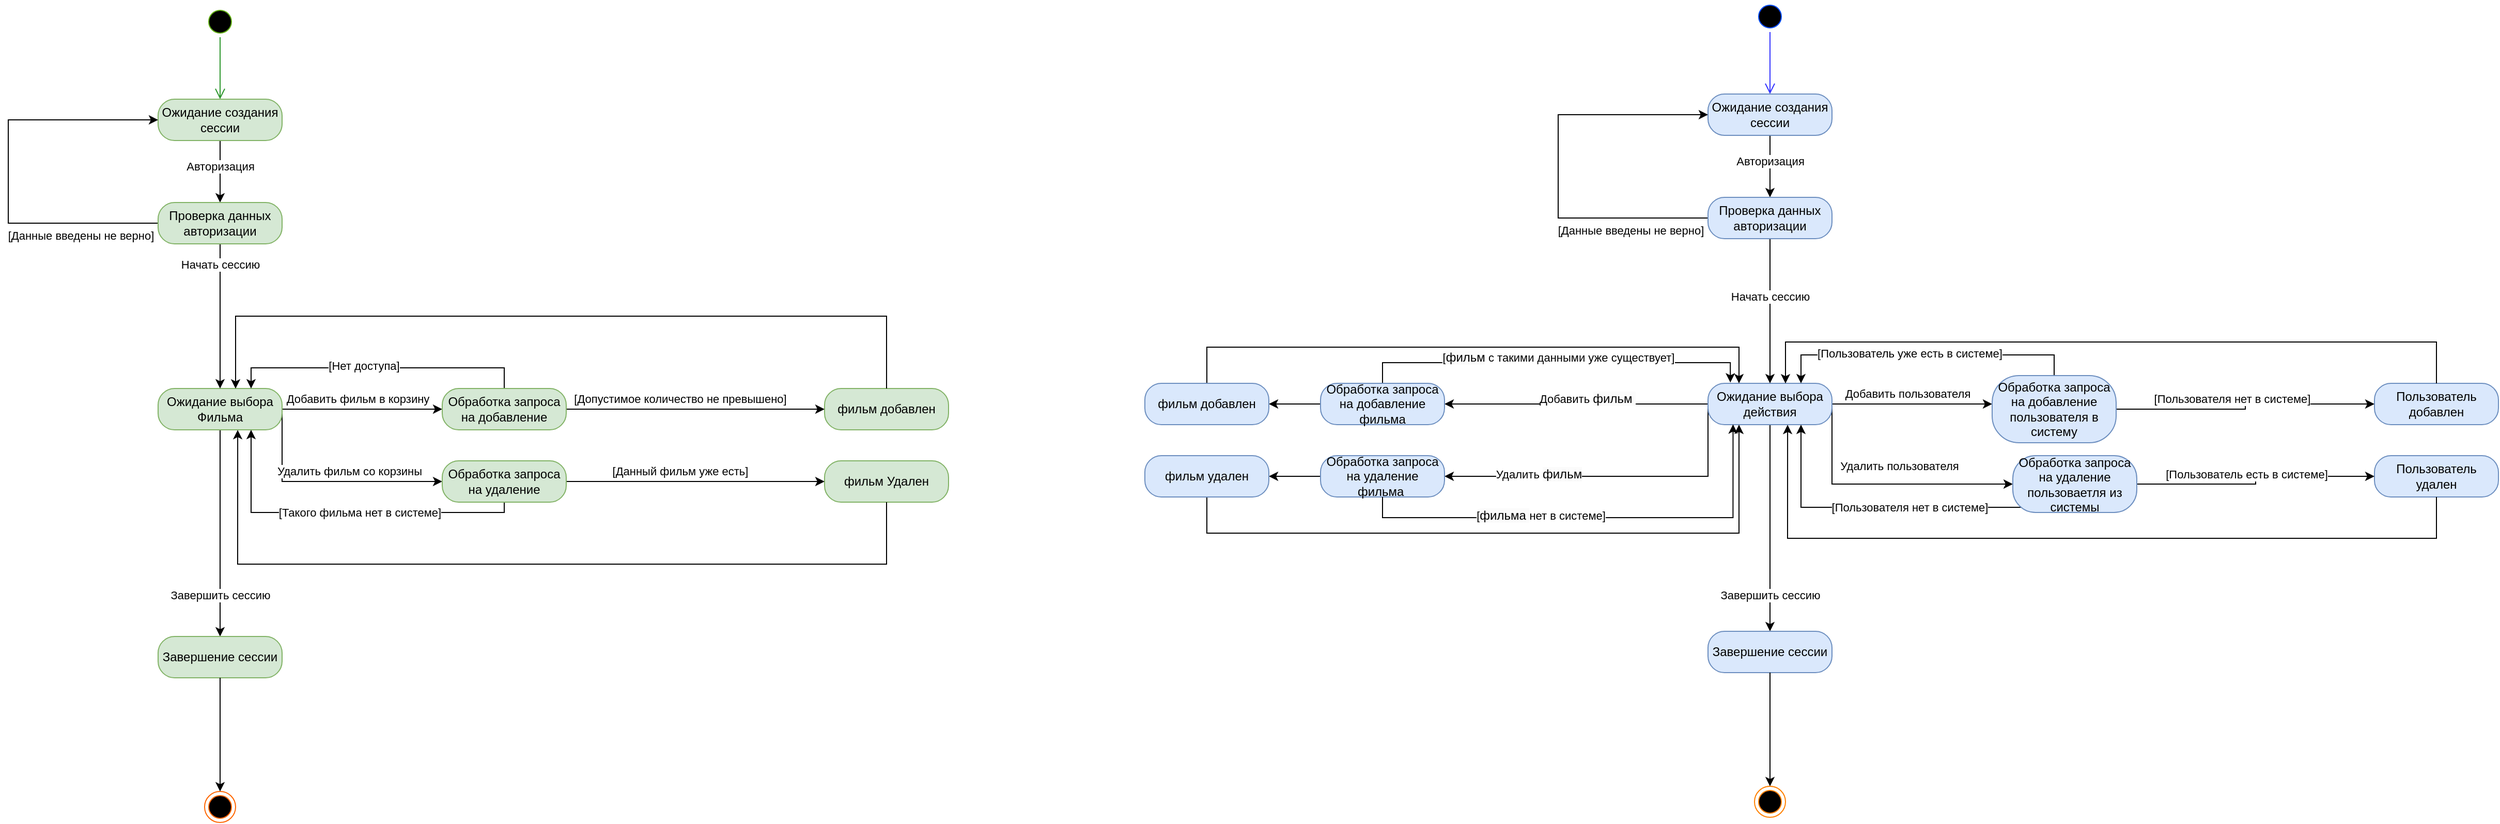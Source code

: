 <mxfile version="24.0.6" type="device">
  <diagram id="SjyvnTYL4WLvGiceQ5JA" name="Strona-1">
    <mxGraphModel dx="1572" dy="650" grid="1" gridSize="10" guides="1" tooltips="1" connect="1" arrows="1" fold="1" page="1" pageScale="1" pageWidth="827" pageHeight="1169" math="0" shadow="0">
      <root>
        <mxCell id="0" />
        <mxCell id="1" parent="0" />
        <mxCell id="MYHG3JWobE4DRymCTWOl-1" value="" style="ellipse;html=1;shape=endState;fillColor=#000000;strokeColor=#ff6600;" parent="1" vertex="1">
          <mxGeometry x="250" y="800" width="30" height="30" as="geometry" />
        </mxCell>
        <mxCell id="MYHG3JWobE4DRymCTWOl-2" value="" style="ellipse;html=1;shape=startState;fillColor=#000000;strokeColor=#61af12;" parent="1" vertex="1">
          <mxGeometry x="250" y="40" width="30" height="30" as="geometry" />
        </mxCell>
        <mxCell id="MYHG3JWobE4DRymCTWOl-3" value="" style="edgeStyle=orthogonalEdgeStyle;html=1;verticalAlign=bottom;endArrow=open;endSize=8;strokeColor=#2c962c;rounded=0;" parent="1" source="MYHG3JWobE4DRymCTWOl-2" edge="1">
          <mxGeometry relative="1" as="geometry">
            <mxPoint x="265" y="130" as="targetPoint" />
          </mxGeometry>
        </mxCell>
        <mxCell id="MYHG3JWobE4DRymCTWOl-18" style="edgeStyle=orthogonalEdgeStyle;rounded=0;orthogonalLoop=1;jettySize=auto;html=1;exitX=0.5;exitY=1;exitDx=0;exitDy=0;" parent="1" source="MYHG3JWobE4DRymCTWOl-5" target="MYHG3JWobE4DRymCTWOl-17" edge="1">
          <mxGeometry relative="1" as="geometry" />
        </mxCell>
        <mxCell id="MYHG3JWobE4DRymCTWOl-21" value="Авторизация" style="edgeLabel;html=1;align=center;verticalAlign=middle;resizable=0;points=[];" parent="MYHG3JWobE4DRymCTWOl-18" vertex="1" connectable="0">
          <mxGeometry x="-0.168" relative="1" as="geometry">
            <mxPoint as="offset" />
          </mxGeometry>
        </mxCell>
        <mxCell id="MYHG3JWobE4DRymCTWOl-5" value="Ожидание создания сессии" style="rounded=1;whiteSpace=wrap;html=1;arcSize=40;fillColor=#d5e8d4;strokeColor=#82b366;" parent="1" vertex="1">
          <mxGeometry x="205" y="130" width="120" height="40" as="geometry" />
        </mxCell>
        <mxCell id="MYHG3JWobE4DRymCTWOl-7" value="фильм добавлен" style="rounded=1;whiteSpace=wrap;html=1;arcSize=40;fillColor=#d5e8d4;strokeColor=#82b366;" parent="1" vertex="1">
          <mxGeometry x="850" y="410" width="120" height="40" as="geometry" />
        </mxCell>
        <mxCell id="MYHG3JWobE4DRymCTWOl-8" value="фильм&amp;nbsp;Удален" style="rounded=1;whiteSpace=wrap;html=1;arcSize=40;fillColor=#d5e8d4;strokeColor=#82b366;" parent="1" vertex="1">
          <mxGeometry x="850" y="480" width="120" height="40" as="geometry" />
        </mxCell>
        <mxCell id="MYHG3JWobE4DRymCTWOl-29" style="edgeStyle=orthogonalEdgeStyle;rounded=0;orthogonalLoop=1;jettySize=auto;html=1;exitX=1;exitY=0.5;exitDx=0;exitDy=0;" parent="1" source="MYHG3JWobE4DRymCTWOl-9" edge="1">
          <mxGeometry relative="1" as="geometry">
            <mxPoint x="480" y="430" as="targetPoint" />
          </mxGeometry>
        </mxCell>
        <mxCell id="MYHG3JWobE4DRymCTWOl-31" value="Добавить фильм в корзину" style="edgeLabel;html=1;align=center;verticalAlign=middle;resizable=0;points=[];" parent="MYHG3JWobE4DRymCTWOl-29" vertex="1" connectable="0">
          <mxGeometry x="-0.063" y="1" relative="1" as="geometry">
            <mxPoint y="-9" as="offset" />
          </mxGeometry>
        </mxCell>
        <mxCell id="MYHG3JWobE4DRymCTWOl-30" style="edgeStyle=orthogonalEdgeStyle;rounded=0;orthogonalLoop=1;jettySize=auto;html=1;exitX=1;exitY=0.5;exitDx=0;exitDy=0;entryX=0;entryY=0.5;entryDx=0;entryDy=0;" parent="1" source="MYHG3JWobE4DRymCTWOl-9" target="MYHG3JWobE4DRymCTWOl-10" edge="1">
          <mxGeometry relative="1" as="geometry">
            <mxPoint x="460" y="500" as="targetPoint" />
            <Array as="points">
              <mxPoint x="325" y="500" />
            </Array>
          </mxGeometry>
        </mxCell>
        <mxCell id="MYHG3JWobE4DRymCTWOl-39" style="edgeStyle=orthogonalEdgeStyle;rounded=0;orthogonalLoop=1;jettySize=auto;html=1;exitX=0.5;exitY=1;exitDx=0;exitDy=0;" parent="1" source="MYHG3JWobE4DRymCTWOl-9" target="MYHG3JWobE4DRymCTWOl-12" edge="1">
          <mxGeometry relative="1" as="geometry" />
        </mxCell>
        <mxCell id="MYHG3JWobE4DRymCTWOl-9" value="Ожидание выбора Фильма" style="rounded=1;whiteSpace=wrap;html=1;arcSize=40;fillColor=#d5e8d4;strokeColor=#82b366;" parent="1" vertex="1">
          <mxGeometry x="205" y="410" width="120" height="40" as="geometry" />
        </mxCell>
        <mxCell id="MYHG3JWobE4DRymCTWOl-35" style="edgeStyle=orthogonalEdgeStyle;rounded=0;orthogonalLoop=1;jettySize=auto;html=1;exitX=0.5;exitY=1;exitDx=0;exitDy=0;entryX=0.75;entryY=1;entryDx=0;entryDy=0;" parent="1" source="MYHG3JWobE4DRymCTWOl-10" target="MYHG3JWobE4DRymCTWOl-9" edge="1">
          <mxGeometry relative="1" as="geometry">
            <Array as="points">
              <mxPoint x="540" y="530" />
              <mxPoint x="295" y="530" />
            </Array>
          </mxGeometry>
        </mxCell>
        <mxCell id="MYHG3JWobE4DRymCTWOl-42" style="edgeStyle=orthogonalEdgeStyle;rounded=0;orthogonalLoop=1;jettySize=auto;html=1;exitX=1;exitY=0.5;exitDx=0;exitDy=0;entryX=0;entryY=0.5;entryDx=0;entryDy=0;" parent="1" source="MYHG3JWobE4DRymCTWOl-10" target="MYHG3JWobE4DRymCTWOl-8" edge="1">
          <mxGeometry relative="1" as="geometry" />
        </mxCell>
        <mxCell id="MYHG3JWobE4DRymCTWOl-45" value="[Данный фильм уже есть]" style="edgeLabel;html=1;align=center;verticalAlign=middle;resizable=0;points=[];" parent="MYHG3JWobE4DRymCTWOl-42" vertex="1" connectable="0">
          <mxGeometry x="-0.281" y="1" relative="1" as="geometry">
            <mxPoint x="20" y="-9" as="offset" />
          </mxGeometry>
        </mxCell>
        <mxCell id="MYHG3JWobE4DRymCTWOl-10" value="Обработка запроса на удаление" style="rounded=1;whiteSpace=wrap;html=1;arcSize=40;fillColor=#d5e8d4;strokeColor=#82b366;" parent="1" vertex="1">
          <mxGeometry x="480" y="480" width="120" height="40" as="geometry" />
        </mxCell>
        <mxCell id="MYHG3JWobE4DRymCTWOl-34" style="edgeStyle=orthogonalEdgeStyle;rounded=0;orthogonalLoop=1;jettySize=auto;html=1;exitX=0.5;exitY=0;exitDx=0;exitDy=0;entryX=0.75;entryY=0;entryDx=0;entryDy=0;" parent="1" source="MYHG3JWobE4DRymCTWOl-11" target="MYHG3JWobE4DRymCTWOl-9" edge="1">
          <mxGeometry relative="1" as="geometry" />
        </mxCell>
        <mxCell id="MYHG3JWobE4DRymCTWOl-40" value="[Нет доступа]" style="edgeLabel;html=1;align=center;verticalAlign=middle;resizable=0;points=[];" parent="MYHG3JWobE4DRymCTWOl-34" vertex="1" connectable="0">
          <mxGeometry x="0.094" y="-2" relative="1" as="geometry">
            <mxPoint as="offset" />
          </mxGeometry>
        </mxCell>
        <mxCell id="MYHG3JWobE4DRymCTWOl-43" style="edgeStyle=orthogonalEdgeStyle;rounded=0;orthogonalLoop=1;jettySize=auto;html=1;entryX=0;entryY=0.5;entryDx=0;entryDy=0;exitX=1;exitY=0.5;exitDx=0;exitDy=0;" parent="1" source="MYHG3JWobE4DRymCTWOl-11" target="MYHG3JWobE4DRymCTWOl-7" edge="1">
          <mxGeometry relative="1" as="geometry">
            <mxPoint x="670" y="430" as="sourcePoint" />
          </mxGeometry>
        </mxCell>
        <mxCell id="MYHG3JWobE4DRymCTWOl-44" value="[Допустимое количество не превышено]" style="edgeLabel;html=1;align=center;verticalAlign=middle;resizable=0;points=[];" parent="MYHG3JWobE4DRymCTWOl-43" vertex="1" connectable="0">
          <mxGeometry x="-0.252" y="1" relative="1" as="geometry">
            <mxPoint x="16" y="-9" as="offset" />
          </mxGeometry>
        </mxCell>
        <mxCell id="MYHG3JWobE4DRymCTWOl-11" value="Обработка запроса на добавление" style="rounded=1;whiteSpace=wrap;html=1;arcSize=40;fillColor=#d5e8d4;strokeColor=#82b366;" parent="1" vertex="1">
          <mxGeometry x="480" y="410" width="120" height="40" as="geometry" />
        </mxCell>
        <mxCell id="MYHG3JWobE4DRymCTWOl-12" value="Завершение сессии" style="rounded=1;whiteSpace=wrap;html=1;arcSize=40;fillColor=#d5e8d4;strokeColor=#82b366;" parent="1" vertex="1">
          <mxGeometry x="205" y="650" width="120" height="40" as="geometry" />
        </mxCell>
        <mxCell id="MYHG3JWobE4DRymCTWOl-15" style="edgeStyle=orthogonalEdgeStyle;rounded=0;orthogonalLoop=1;jettySize=auto;html=1;exitX=0.5;exitY=1;exitDx=0;exitDy=0;" parent="1" source="MYHG3JWobE4DRymCTWOl-12" target="MYHG3JWobE4DRymCTWOl-1" edge="1">
          <mxGeometry relative="1" as="geometry">
            <mxPoint x="265" y="760" as="sourcePoint" />
          </mxGeometry>
        </mxCell>
        <mxCell id="MYHG3JWobE4DRymCTWOl-16" value="Завершить сессию" style="edgeLabel;html=1;align=center;verticalAlign=middle;resizable=0;points=[];" parent="MYHG3JWobE4DRymCTWOl-15" vertex="1" connectable="0">
          <mxGeometry x="-0.287" y="-2" relative="1" as="geometry">
            <mxPoint x="2" y="-119" as="offset" />
          </mxGeometry>
        </mxCell>
        <mxCell id="MYHG3JWobE4DRymCTWOl-22" style="edgeStyle=orthogonalEdgeStyle;rounded=0;orthogonalLoop=1;jettySize=auto;html=1;exitX=0;exitY=0.5;exitDx=0;exitDy=0;entryX=0;entryY=0.5;entryDx=0;entryDy=0;" parent="1" source="MYHG3JWobE4DRymCTWOl-17" target="MYHG3JWobE4DRymCTWOl-5" edge="1">
          <mxGeometry relative="1" as="geometry">
            <Array as="points">
              <mxPoint x="60" y="250" />
              <mxPoint x="60" y="150" />
            </Array>
          </mxGeometry>
        </mxCell>
        <mxCell id="MYHG3JWobE4DRymCTWOl-23" value="[Данные введены не верно]" style="edgeLabel;html=1;align=center;verticalAlign=middle;resizable=0;points=[];" parent="MYHG3JWobE4DRymCTWOl-22" vertex="1" connectable="0">
          <mxGeometry x="0.069" y="2" relative="1" as="geometry">
            <mxPoint x="72" y="75" as="offset" />
          </mxGeometry>
        </mxCell>
        <mxCell id="MYHG3JWobE4DRymCTWOl-25" style="edgeStyle=orthogonalEdgeStyle;rounded=0;orthogonalLoop=1;jettySize=auto;html=1;exitX=0.5;exitY=1;exitDx=0;exitDy=0;entryX=0.5;entryY=0;entryDx=0;entryDy=0;" parent="1" source="MYHG3JWobE4DRymCTWOl-17" target="MYHG3JWobE4DRymCTWOl-9" edge="1">
          <mxGeometry relative="1" as="geometry">
            <mxPoint x="265" y="320.0" as="targetPoint" />
          </mxGeometry>
        </mxCell>
        <mxCell id="MYHG3JWobE4DRymCTWOl-27" value="Начать сессию" style="edgeLabel;html=1;align=center;verticalAlign=middle;resizable=0;points=[];" parent="MYHG3JWobE4DRymCTWOl-25" vertex="1" connectable="0">
          <mxGeometry x="0.051" y="-1" relative="1" as="geometry">
            <mxPoint x="1" y="-54" as="offset" />
          </mxGeometry>
        </mxCell>
        <mxCell id="MYHG3JWobE4DRymCTWOl-17" value="Проверка данных авторизации" style="rounded=1;whiteSpace=wrap;html=1;arcSize=40;fillColor=#d5e8d4;strokeColor=#82b366;" parent="1" vertex="1">
          <mxGeometry x="205" y="230" width="120" height="40" as="geometry" />
        </mxCell>
        <mxCell id="MYHG3JWobE4DRymCTWOl-32" value="Удалить фильм со корзины" style="edgeLabel;html=1;align=center;verticalAlign=middle;resizable=0;points=[];" parent="1" vertex="1" connectable="0">
          <mxGeometry x="389.998" y="490" as="geometry" />
        </mxCell>
        <mxCell id="MYHG3JWobE4DRymCTWOl-37" style="edgeStyle=orthogonalEdgeStyle;rounded=0;orthogonalLoop=1;jettySize=auto;html=1;exitX=0.5;exitY=0;exitDx=0;exitDy=0;entryX=0.625;entryY=0.003;entryDx=0;entryDy=0;entryPerimeter=0;" parent="1" source="MYHG3JWobE4DRymCTWOl-7" target="MYHG3JWobE4DRymCTWOl-9" edge="1">
          <mxGeometry relative="1" as="geometry">
            <Array as="points">
              <mxPoint x="910" y="340" />
              <mxPoint x="280" y="340" />
            </Array>
          </mxGeometry>
        </mxCell>
        <mxCell id="MYHG3JWobE4DRymCTWOl-38" style="edgeStyle=orthogonalEdgeStyle;rounded=0;orthogonalLoop=1;jettySize=auto;html=1;exitX=0.5;exitY=1;exitDx=0;exitDy=0;entryX=0.642;entryY=1.003;entryDx=0;entryDy=0;entryPerimeter=0;" parent="1" source="MYHG3JWobE4DRymCTWOl-8" target="MYHG3JWobE4DRymCTWOl-9" edge="1">
          <mxGeometry relative="1" as="geometry">
            <Array as="points">
              <mxPoint x="910" y="580" />
              <mxPoint x="282" y="580" />
            </Array>
          </mxGeometry>
        </mxCell>
        <mxCell id="MYHG3JWobE4DRymCTWOl-41" value="[Такого фильма&amp;nbsp;нет в системе]" style="edgeLabel;html=1;align=center;verticalAlign=middle;resizable=0;points=[];" parent="1" vertex="1" connectable="0">
          <mxGeometry x="400.003" y="530.0" as="geometry" />
        </mxCell>
        <mxCell id="MYHG3JWobE4DRymCTWOl-47" value="" style="ellipse;html=1;shape=endState;fillColor=#000000;strokeColor=#FF8000;" parent="1" vertex="1">
          <mxGeometry x="1750" y="795" width="30" height="30" as="geometry" />
        </mxCell>
        <mxCell id="MYHG3JWobE4DRymCTWOl-48" value="" style="ellipse;html=1;shape=startState;fillColor=#000000;strokeColor=#004cff;" parent="1" vertex="1">
          <mxGeometry x="1750" y="35" width="30" height="30" as="geometry" />
        </mxCell>
        <mxCell id="MYHG3JWobE4DRymCTWOl-49" value="" style="edgeStyle=orthogonalEdgeStyle;html=1;verticalAlign=bottom;endArrow=open;endSize=8;strokeColor=#3333FF;rounded=0;" parent="1" source="MYHG3JWobE4DRymCTWOl-48" edge="1">
          <mxGeometry relative="1" as="geometry">
            <mxPoint x="1765" y="125" as="targetPoint" />
          </mxGeometry>
        </mxCell>
        <mxCell id="MYHG3JWobE4DRymCTWOl-50" style="edgeStyle=orthogonalEdgeStyle;rounded=0;orthogonalLoop=1;jettySize=auto;html=1;exitX=0.5;exitY=1;exitDx=0;exitDy=0;" parent="1" source="MYHG3JWobE4DRymCTWOl-52" target="MYHG3JWobE4DRymCTWOl-76" edge="1">
          <mxGeometry relative="1" as="geometry" />
        </mxCell>
        <mxCell id="MYHG3JWobE4DRymCTWOl-51" value="Авторизация" style="edgeLabel;html=1;align=center;verticalAlign=middle;resizable=0;points=[];" parent="MYHG3JWobE4DRymCTWOl-50" vertex="1" connectable="0">
          <mxGeometry x="-0.168" relative="1" as="geometry">
            <mxPoint as="offset" />
          </mxGeometry>
        </mxCell>
        <mxCell id="MYHG3JWobE4DRymCTWOl-52" value="Ожидание создания сессии" style="rounded=1;whiteSpace=wrap;html=1;arcSize=40;fillColor=#dae8fc;strokeColor=#6c8ebf;" parent="1" vertex="1">
          <mxGeometry x="1705" y="125" width="120" height="40" as="geometry" />
        </mxCell>
        <mxCell id="MYHG3JWobE4DRymCTWOl-53" value="Пользователь добавлен" style="rounded=1;whiteSpace=wrap;html=1;arcSize=40;fillColor=#dae8fc;strokeColor=#6c8ebf;" parent="1" vertex="1">
          <mxGeometry x="2350" y="405" width="120" height="40" as="geometry" />
        </mxCell>
        <mxCell id="MYHG3JWobE4DRymCTWOl-54" value="Пользователь удален" style="rounded=1;whiteSpace=wrap;html=1;arcSize=40;fillColor=#dae8fc;strokeColor=#6c8ebf;" parent="1" vertex="1">
          <mxGeometry x="2350" y="475" width="120" height="40" as="geometry" />
        </mxCell>
        <mxCell id="MYHG3JWobE4DRymCTWOl-55" style="edgeStyle=orthogonalEdgeStyle;rounded=0;orthogonalLoop=1;jettySize=auto;html=1;exitX=1;exitY=0.5;exitDx=0;exitDy=0;" parent="1" source="MYHG3JWobE4DRymCTWOl-59" edge="1">
          <mxGeometry relative="1" as="geometry">
            <mxPoint x="1980" y="425" as="targetPoint" />
          </mxGeometry>
        </mxCell>
        <mxCell id="MYHG3JWobE4DRymCTWOl-56" value="Добавить пользователя" style="edgeLabel;html=1;align=center;verticalAlign=middle;resizable=0;points=[];" parent="MYHG3JWobE4DRymCTWOl-55" vertex="1" connectable="0">
          <mxGeometry x="-0.063" y="1" relative="1" as="geometry">
            <mxPoint y="-9" as="offset" />
          </mxGeometry>
        </mxCell>
        <mxCell id="MYHG3JWobE4DRymCTWOl-57" style="edgeStyle=orthogonalEdgeStyle;rounded=0;orthogonalLoop=1;jettySize=auto;html=1;exitX=1;exitY=0.5;exitDx=0;exitDy=0;entryX=0;entryY=0.5;entryDx=0;entryDy=0;" parent="1" source="MYHG3JWobE4DRymCTWOl-59" target="MYHG3JWobE4DRymCTWOl-63" edge="1">
          <mxGeometry relative="1" as="geometry">
            <mxPoint x="1960" y="495" as="targetPoint" />
            <Array as="points">
              <mxPoint x="1825" y="503" />
            </Array>
          </mxGeometry>
        </mxCell>
        <mxCell id="MYHG3JWobE4DRymCTWOl-58" style="edgeStyle=orthogonalEdgeStyle;rounded=0;orthogonalLoop=1;jettySize=auto;html=1;exitX=0.5;exitY=1;exitDx=0;exitDy=0;" parent="1" source="MYHG3JWobE4DRymCTWOl-59" target="MYHG3JWobE4DRymCTWOl-69" edge="1">
          <mxGeometry relative="1" as="geometry" />
        </mxCell>
        <mxCell id="gf1wdRG9GtFfKNrij7ZL-4" style="edgeStyle=orthogonalEdgeStyle;rounded=0;orthogonalLoop=1;jettySize=auto;html=1;exitX=0;exitY=0.5;exitDx=0;exitDy=0;entryX=1;entryY=0.5;entryDx=0;entryDy=0;" parent="1" source="MYHG3JWobE4DRymCTWOl-59" target="gf1wdRG9GtFfKNrij7ZL-2" edge="1">
          <mxGeometry relative="1" as="geometry" />
        </mxCell>
        <mxCell id="gf1wdRG9GtFfKNrij7ZL-5" value="Добавить&amp;nbsp;&lt;span style=&quot;font-size: 12px; text-wrap: wrap; background-color: rgb(251, 251, 251);&quot;&gt;фильм&amp;nbsp;&lt;/span&gt;" style="edgeLabel;html=1;align=center;verticalAlign=middle;resizable=0;points=[];" parent="gf1wdRG9GtFfKNrij7ZL-4" vertex="1" connectable="0">
          <mxGeometry x="-0.077" y="-5" relative="1" as="geometry">
            <mxPoint as="offset" />
          </mxGeometry>
        </mxCell>
        <mxCell id="gf1wdRG9GtFfKNrij7ZL-6" style="edgeStyle=orthogonalEdgeStyle;rounded=0;orthogonalLoop=1;jettySize=auto;html=1;exitX=0;exitY=0.5;exitDx=0;exitDy=0;entryX=1;entryY=0.5;entryDx=0;entryDy=0;" parent="1" source="MYHG3JWobE4DRymCTWOl-59" target="gf1wdRG9GtFfKNrij7ZL-3" edge="1">
          <mxGeometry relative="1" as="geometry">
            <Array as="points">
              <mxPoint x="1705" y="495" />
            </Array>
          </mxGeometry>
        </mxCell>
        <mxCell id="gf1wdRG9GtFfKNrij7ZL-7" value="Удалить&amp;nbsp;&lt;span style=&quot;font-size: 12px; text-wrap: wrap; background-color: rgb(251, 251, 251);&quot;&gt;фильм&lt;/span&gt;" style="edgeLabel;html=1;align=center;verticalAlign=middle;resizable=0;points=[];" parent="gf1wdRG9GtFfKNrij7ZL-6" vertex="1" connectable="0">
          <mxGeometry x="0.44" y="-2" relative="1" as="geometry">
            <mxPoint as="offset" />
          </mxGeometry>
        </mxCell>
        <mxCell id="MYHG3JWobE4DRymCTWOl-59" value="Ожидание выбора действия" style="rounded=1;whiteSpace=wrap;html=1;arcSize=40;fillColor=#dae8fc;strokeColor=#6c8ebf;" parent="1" vertex="1">
          <mxGeometry x="1705" y="405" width="120" height="40" as="geometry" />
        </mxCell>
        <mxCell id="MYHG3JWobE4DRymCTWOl-60" style="edgeStyle=orthogonalEdgeStyle;rounded=0;orthogonalLoop=1;jettySize=auto;html=1;exitX=0.5;exitY=1;exitDx=0;exitDy=0;entryX=0.75;entryY=1;entryDx=0;entryDy=0;" parent="1" source="MYHG3JWobE4DRymCTWOl-63" target="MYHG3JWobE4DRymCTWOl-59" edge="1">
          <mxGeometry relative="1" as="geometry">
            <Array as="points">
              <mxPoint x="2040" y="525" />
              <mxPoint x="1795" y="525" />
            </Array>
          </mxGeometry>
        </mxCell>
        <mxCell id="MYHG3JWobE4DRymCTWOl-61" style="edgeStyle=orthogonalEdgeStyle;rounded=0;orthogonalLoop=1;jettySize=auto;html=1;exitX=1;exitY=0.5;exitDx=0;exitDy=0;entryX=0;entryY=0.5;entryDx=0;entryDy=0;" parent="1" source="MYHG3JWobE4DRymCTWOl-63" target="MYHG3JWobE4DRymCTWOl-54" edge="1">
          <mxGeometry relative="1" as="geometry" />
        </mxCell>
        <mxCell id="MYHG3JWobE4DRymCTWOl-62" value="[Пользователь есть в системе]" style="edgeLabel;html=1;align=center;verticalAlign=middle;resizable=0;points=[];" parent="MYHG3JWobE4DRymCTWOl-61" vertex="1" connectable="0">
          <mxGeometry x="-0.281" y="1" relative="1" as="geometry">
            <mxPoint x="20" y="-9" as="offset" />
          </mxGeometry>
        </mxCell>
        <mxCell id="MYHG3JWobE4DRymCTWOl-63" value="Обработка запроса на удаление пользоваетля из системы" style="rounded=1;whiteSpace=wrap;html=1;arcSize=40;fillColor=#dae8fc;strokeColor=#6c8ebf;" parent="1" vertex="1">
          <mxGeometry x="2000" y="475" width="120" height="55" as="geometry" />
        </mxCell>
        <mxCell id="MYHG3JWobE4DRymCTWOl-64" style="edgeStyle=orthogonalEdgeStyle;rounded=0;orthogonalLoop=1;jettySize=auto;html=1;exitX=0.5;exitY=0;exitDx=0;exitDy=0;entryX=0.75;entryY=0;entryDx=0;entryDy=0;" parent="1" source="MYHG3JWobE4DRymCTWOl-68" target="MYHG3JWobE4DRymCTWOl-59" edge="1">
          <mxGeometry relative="1" as="geometry" />
        </mxCell>
        <mxCell id="MYHG3JWobE4DRymCTWOl-65" value="[Пользователь уже есть в системе]" style="edgeLabel;html=1;align=center;verticalAlign=middle;resizable=0;points=[];" parent="MYHG3JWobE4DRymCTWOl-64" vertex="1" connectable="0">
          <mxGeometry x="0.094" y="-2" relative="1" as="geometry">
            <mxPoint as="offset" />
          </mxGeometry>
        </mxCell>
        <mxCell id="MYHG3JWobE4DRymCTWOl-66" style="edgeStyle=orthogonalEdgeStyle;rounded=0;orthogonalLoop=1;jettySize=auto;html=1;entryX=0;entryY=0.5;entryDx=0;entryDy=0;exitX=1;exitY=0.5;exitDx=0;exitDy=0;" parent="1" source="MYHG3JWobE4DRymCTWOl-68" target="MYHG3JWobE4DRymCTWOl-53" edge="1">
          <mxGeometry relative="1" as="geometry">
            <mxPoint x="2170" y="425" as="sourcePoint" />
          </mxGeometry>
        </mxCell>
        <mxCell id="MYHG3JWobE4DRymCTWOl-67" value="[Пользователя нет в системе]" style="edgeLabel;html=1;align=center;verticalAlign=middle;resizable=0;points=[];" parent="MYHG3JWobE4DRymCTWOl-66" vertex="1" connectable="0">
          <mxGeometry x="-0.252" y="1" relative="1" as="geometry">
            <mxPoint x="16" y="-9" as="offset" />
          </mxGeometry>
        </mxCell>
        <mxCell id="MYHG3JWobE4DRymCTWOl-68" value="Обработка запроса на добавление пользователя в систему" style="rounded=1;whiteSpace=wrap;html=1;arcSize=40;fillColor=#dae8fc;strokeColor=#6c8ebf;" parent="1" vertex="1">
          <mxGeometry x="1980" y="397.5" width="120" height="65" as="geometry" />
        </mxCell>
        <mxCell id="MYHG3JWobE4DRymCTWOl-69" value="&lt;div&gt;Завершение сессии&lt;/div&gt;" style="rounded=1;whiteSpace=wrap;html=1;arcSize=40;fillColor=#dae8fc;strokeColor=#6c8ebf;" parent="1" vertex="1">
          <mxGeometry x="1705" y="645" width="120" height="40" as="geometry" />
        </mxCell>
        <mxCell id="MYHG3JWobE4DRymCTWOl-70" style="edgeStyle=orthogonalEdgeStyle;rounded=0;orthogonalLoop=1;jettySize=auto;html=1;exitX=0.5;exitY=1;exitDx=0;exitDy=0;" parent="1" source="MYHG3JWobE4DRymCTWOl-69" target="MYHG3JWobE4DRymCTWOl-47" edge="1">
          <mxGeometry relative="1" as="geometry">
            <mxPoint x="1765" y="755" as="sourcePoint" />
          </mxGeometry>
        </mxCell>
        <mxCell id="MYHG3JWobE4DRymCTWOl-71" value="Завершить сессию" style="edgeLabel;html=1;align=center;verticalAlign=middle;resizable=0;points=[];" parent="MYHG3JWobE4DRymCTWOl-70" vertex="1" connectable="0">
          <mxGeometry x="-0.287" y="-2" relative="1" as="geometry">
            <mxPoint x="2" y="-114" as="offset" />
          </mxGeometry>
        </mxCell>
        <mxCell id="MYHG3JWobE4DRymCTWOl-72" style="edgeStyle=orthogonalEdgeStyle;rounded=0;orthogonalLoop=1;jettySize=auto;html=1;exitX=0;exitY=0.5;exitDx=0;exitDy=0;entryX=0;entryY=0.5;entryDx=0;entryDy=0;" parent="1" source="MYHG3JWobE4DRymCTWOl-76" target="MYHG3JWobE4DRymCTWOl-52" edge="1">
          <mxGeometry relative="1" as="geometry">
            <Array as="points">
              <mxPoint x="1560" y="245" />
              <mxPoint x="1560" y="145" />
            </Array>
          </mxGeometry>
        </mxCell>
        <mxCell id="MYHG3JWobE4DRymCTWOl-73" value="[Данные введены не верно]" style="edgeLabel;html=1;align=center;verticalAlign=middle;resizable=0;points=[];" parent="MYHG3JWobE4DRymCTWOl-72" vertex="1" connectable="0">
          <mxGeometry x="0.069" y="2" relative="1" as="geometry">
            <mxPoint x="72" y="75" as="offset" />
          </mxGeometry>
        </mxCell>
        <mxCell id="MYHG3JWobE4DRymCTWOl-74" style="edgeStyle=orthogonalEdgeStyle;rounded=0;orthogonalLoop=1;jettySize=auto;html=1;exitX=0.5;exitY=1;exitDx=0;exitDy=0;entryX=0.5;entryY=0;entryDx=0;entryDy=0;" parent="1" source="MYHG3JWobE4DRymCTWOl-76" target="MYHG3JWobE4DRymCTWOl-59" edge="1">
          <mxGeometry relative="1" as="geometry">
            <mxPoint x="1765" y="315" as="targetPoint" />
          </mxGeometry>
        </mxCell>
        <mxCell id="gf1wdRG9GtFfKNrij7ZL-1" value="Начать сессию" style="edgeLabel;html=1;align=center;verticalAlign=middle;resizable=0;points=[];" parent="MYHG3JWobE4DRymCTWOl-74" vertex="1" connectable="0">
          <mxGeometry x="-0.216" relative="1" as="geometry">
            <mxPoint y="1" as="offset" />
          </mxGeometry>
        </mxCell>
        <mxCell id="MYHG3JWobE4DRymCTWOl-76" value="Проверка данных авторизации" style="rounded=1;whiteSpace=wrap;html=1;arcSize=40;fillColor=#dae8fc;strokeColor=#6c8ebf;" parent="1" vertex="1">
          <mxGeometry x="1705" y="225" width="120" height="40" as="geometry" />
        </mxCell>
        <mxCell id="MYHG3JWobE4DRymCTWOl-79" value="Удалить пользователя" style="edgeLabel;html=1;align=center;verticalAlign=middle;resizable=0;points=[];" parent="1" vertex="1" connectable="0">
          <mxGeometry x="1889.998" y="485" as="geometry" />
        </mxCell>
        <mxCell id="MYHG3JWobE4DRymCTWOl-80" style="edgeStyle=orthogonalEdgeStyle;rounded=0;orthogonalLoop=1;jettySize=auto;html=1;exitX=0.5;exitY=0;exitDx=0;exitDy=0;entryX=0.625;entryY=0.003;entryDx=0;entryDy=0;entryPerimeter=0;" parent="1" source="MYHG3JWobE4DRymCTWOl-53" target="MYHG3JWobE4DRymCTWOl-59" edge="1">
          <mxGeometry relative="1" as="geometry">
            <Array as="points">
              <mxPoint x="2410" y="365" />
              <mxPoint x="1780" y="365" />
            </Array>
          </mxGeometry>
        </mxCell>
        <mxCell id="MYHG3JWobE4DRymCTWOl-81" style="edgeStyle=orthogonalEdgeStyle;rounded=0;orthogonalLoop=1;jettySize=auto;html=1;exitX=0.5;exitY=1;exitDx=0;exitDy=0;entryX=0.642;entryY=1.003;entryDx=0;entryDy=0;entryPerimeter=0;" parent="1" source="MYHG3JWobE4DRymCTWOl-54" target="MYHG3JWobE4DRymCTWOl-59" edge="1">
          <mxGeometry relative="1" as="geometry">
            <Array as="points">
              <mxPoint x="2410" y="555" />
              <mxPoint x="1782" y="555" />
            </Array>
          </mxGeometry>
        </mxCell>
        <mxCell id="MYHG3JWobE4DRymCTWOl-82" value="[Пользователя нет в системе]" style="edgeLabel;html=1;align=center;verticalAlign=middle;resizable=0;points=[];" parent="1" vertex="1" connectable="0">
          <mxGeometry x="1900.003" y="525.0" as="geometry" />
        </mxCell>
        <mxCell id="gf1wdRG9GtFfKNrij7ZL-8" style="edgeStyle=orthogonalEdgeStyle;rounded=0;orthogonalLoop=1;jettySize=auto;html=1;exitX=0.5;exitY=0;exitDx=0;exitDy=0;entryX=0.18;entryY=-0.02;entryDx=0;entryDy=0;entryPerimeter=0;" parent="1" source="gf1wdRG9GtFfKNrij7ZL-2" target="MYHG3JWobE4DRymCTWOl-59" edge="1">
          <mxGeometry relative="1" as="geometry" />
        </mxCell>
        <mxCell id="gf1wdRG9GtFfKNrij7ZL-9" value="[&lt;span style=&quot;font-size: 12px; text-wrap: wrap; background-color: rgb(251, 251, 251);&quot;&gt;фильм&lt;/span&gt;&amp;nbsp;с такими данными уже существует]" style="edgeLabel;html=1;align=center;verticalAlign=middle;resizable=0;points=[];" parent="gf1wdRG9GtFfKNrij7ZL-8" vertex="1" connectable="0">
          <mxGeometry x="-0.069" y="2" relative="1" as="geometry">
            <mxPoint x="15" y="-3" as="offset" />
          </mxGeometry>
        </mxCell>
        <mxCell id="gf1wdRG9GtFfKNrij7ZL-15" style="edgeStyle=orthogonalEdgeStyle;rounded=0;orthogonalLoop=1;jettySize=auto;html=1;exitX=0;exitY=0.5;exitDx=0;exitDy=0;entryX=1;entryY=0.5;entryDx=0;entryDy=0;" parent="1" source="gf1wdRG9GtFfKNrij7ZL-2" target="gf1wdRG9GtFfKNrij7ZL-13" edge="1">
          <mxGeometry relative="1" as="geometry" />
        </mxCell>
        <mxCell id="gf1wdRG9GtFfKNrij7ZL-2" value="Обработка запроса на добавление фильма" style="rounded=1;whiteSpace=wrap;html=1;arcSize=40;fillColor=#dae8fc;strokeColor=#6c8ebf;" parent="1" vertex="1">
          <mxGeometry x="1330" y="405" width="120" height="40" as="geometry" />
        </mxCell>
        <mxCell id="gf1wdRG9GtFfKNrij7ZL-16" style="edgeStyle=orthogonalEdgeStyle;rounded=0;orthogonalLoop=1;jettySize=auto;html=1;exitX=0;exitY=0.5;exitDx=0;exitDy=0;entryX=1;entryY=0.5;entryDx=0;entryDy=0;" parent="1" source="gf1wdRG9GtFfKNrij7ZL-3" target="gf1wdRG9GtFfKNrij7ZL-14" edge="1">
          <mxGeometry relative="1" as="geometry" />
        </mxCell>
        <mxCell id="gf1wdRG9GtFfKNrij7ZL-3" value="Обработка запроса на удаление фильма&amp;nbsp;" style="rounded=1;whiteSpace=wrap;html=1;arcSize=40;fillColor=#dae8fc;strokeColor=#6c8ebf;" parent="1" vertex="1">
          <mxGeometry x="1330" y="475" width="120" height="40" as="geometry" />
        </mxCell>
        <mxCell id="gf1wdRG9GtFfKNrij7ZL-11" style="edgeStyle=orthogonalEdgeStyle;rounded=0;orthogonalLoop=1;jettySize=auto;html=1;exitX=0.5;exitY=1;exitDx=0;exitDy=0;entryX=0.202;entryY=0.993;entryDx=0;entryDy=0;entryPerimeter=0;" parent="1" source="gf1wdRG9GtFfKNrij7ZL-3" target="MYHG3JWobE4DRymCTWOl-59" edge="1">
          <mxGeometry relative="1" as="geometry" />
        </mxCell>
        <mxCell id="gf1wdRG9GtFfKNrij7ZL-12" value="[&lt;span style=&quot;font-size: 12px; text-wrap: wrap; background-color: rgb(251, 251, 251);&quot;&gt;фильма&amp;nbsp;&lt;/span&gt;нет в системе]" style="edgeLabel;html=1;align=center;verticalAlign=middle;resizable=0;points=[];" parent="gf1wdRG9GtFfKNrij7ZL-11" vertex="1" connectable="0">
          <mxGeometry x="-0.231" y="2" relative="1" as="geometry">
            <mxPoint as="offset" />
          </mxGeometry>
        </mxCell>
        <mxCell id="gf1wdRG9GtFfKNrij7ZL-17" style="edgeStyle=orthogonalEdgeStyle;rounded=0;orthogonalLoop=1;jettySize=auto;html=1;exitX=0.5;exitY=0;exitDx=0;exitDy=0;entryX=0.25;entryY=0;entryDx=0;entryDy=0;" parent="1" source="gf1wdRG9GtFfKNrij7ZL-13" target="MYHG3JWobE4DRymCTWOl-59" edge="1">
          <mxGeometry relative="1" as="geometry">
            <Array as="points">
              <mxPoint x="1220" y="370" />
              <mxPoint x="1735" y="370" />
            </Array>
          </mxGeometry>
        </mxCell>
        <mxCell id="gf1wdRG9GtFfKNrij7ZL-13" value="фильм добавлен" style="rounded=1;whiteSpace=wrap;html=1;arcSize=40;fillColor=#dae8fc;strokeColor=#6c8ebf;" parent="1" vertex="1">
          <mxGeometry x="1160" y="405" width="120" height="40" as="geometry" />
        </mxCell>
        <mxCell id="gf1wdRG9GtFfKNrij7ZL-18" style="edgeStyle=orthogonalEdgeStyle;rounded=0;orthogonalLoop=1;jettySize=auto;html=1;exitX=0.5;exitY=1;exitDx=0;exitDy=0;entryX=0.25;entryY=1;entryDx=0;entryDy=0;" parent="1" source="gf1wdRG9GtFfKNrij7ZL-14" target="MYHG3JWobE4DRymCTWOl-59" edge="1">
          <mxGeometry relative="1" as="geometry">
            <Array as="points">
              <mxPoint x="1220" y="550" />
              <mxPoint x="1735" y="550" />
            </Array>
          </mxGeometry>
        </mxCell>
        <mxCell id="gf1wdRG9GtFfKNrij7ZL-14" value="фильм удален" style="rounded=1;whiteSpace=wrap;html=1;arcSize=40;fillColor=#dae8fc;strokeColor=#6c8ebf;" parent="1" vertex="1">
          <mxGeometry x="1160" y="475" width="120" height="40" as="geometry" />
        </mxCell>
      </root>
    </mxGraphModel>
  </diagram>
</mxfile>

